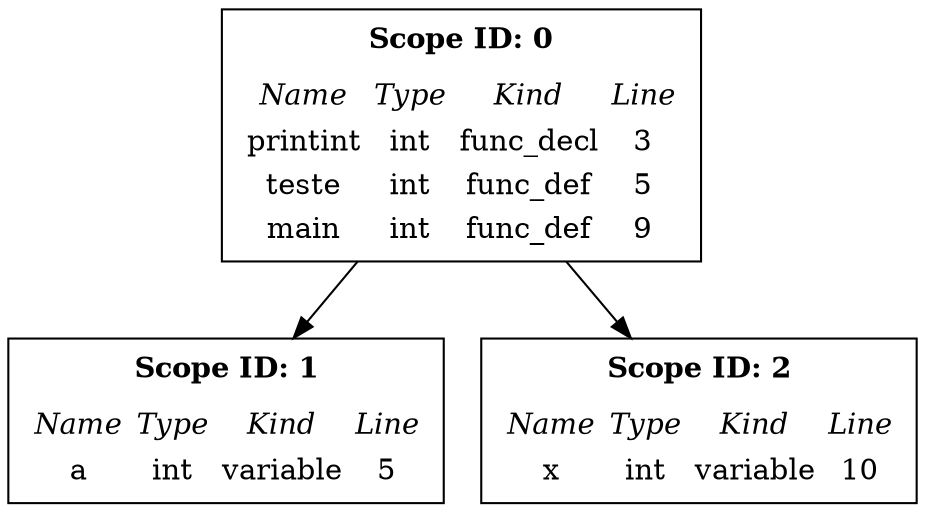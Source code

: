 digraph {
	graph [ordering="out"];
	0[shape=record label=
		<<table border="0">
			<tr><td colspan="4"><b>Scope ID: 0</b></td></tr>
			<tr><td></td></tr>
			<tr>
				<td><i>Name</i></td>
				<td><i>Type</i></td>
				<td><i>Kind</i></td>
				<td><i>Line</i></td>
			</tr>
			<tr>
				<td>printint</td>
				<td>int</td>
				<td>func_decl</td>
				<td>3</td>
			</tr>
			<tr>
				<td>teste</td>
				<td>int</td>
				<td>func_def</td>
				<td>5</td>
			</tr>
			<tr>
				<td>main</td>
				<td>int</td>
				<td>func_def</td>
				<td>9</td>
			</tr>
		</table>>
	];
	1[shape=record label=
		<<table border="0">
			<tr><td colspan="4"><b>Scope ID: 1</b></td></tr>
			<tr><td></td></tr>
			<tr>
				<td><i>Name</i></td>
				<td><i>Type</i></td>
				<td><i>Kind</i></td>
				<td><i>Line</i></td>
			</tr>
			<tr>
				<td>a</td>
				<td>int</td>
				<td>variable</td>
				<td>5</td>
			</tr>
		</table>>
	];
	0 -> 1
	2[shape=record label=
		<<table border="0">
			<tr><td colspan="4"><b>Scope ID: 2</b></td></tr>
			<tr><td></td></tr>
			<tr>
				<td><i>Name</i></td>
				<td><i>Type</i></td>
				<td><i>Kind</i></td>
				<td><i>Line</i></td>
			</tr>
			<tr>
				<td>x</td>
				<td>int</td>
				<td>variable</td>
				<td>10</td>
			</tr>
		</table>>
	];
	0 -> 2
}
